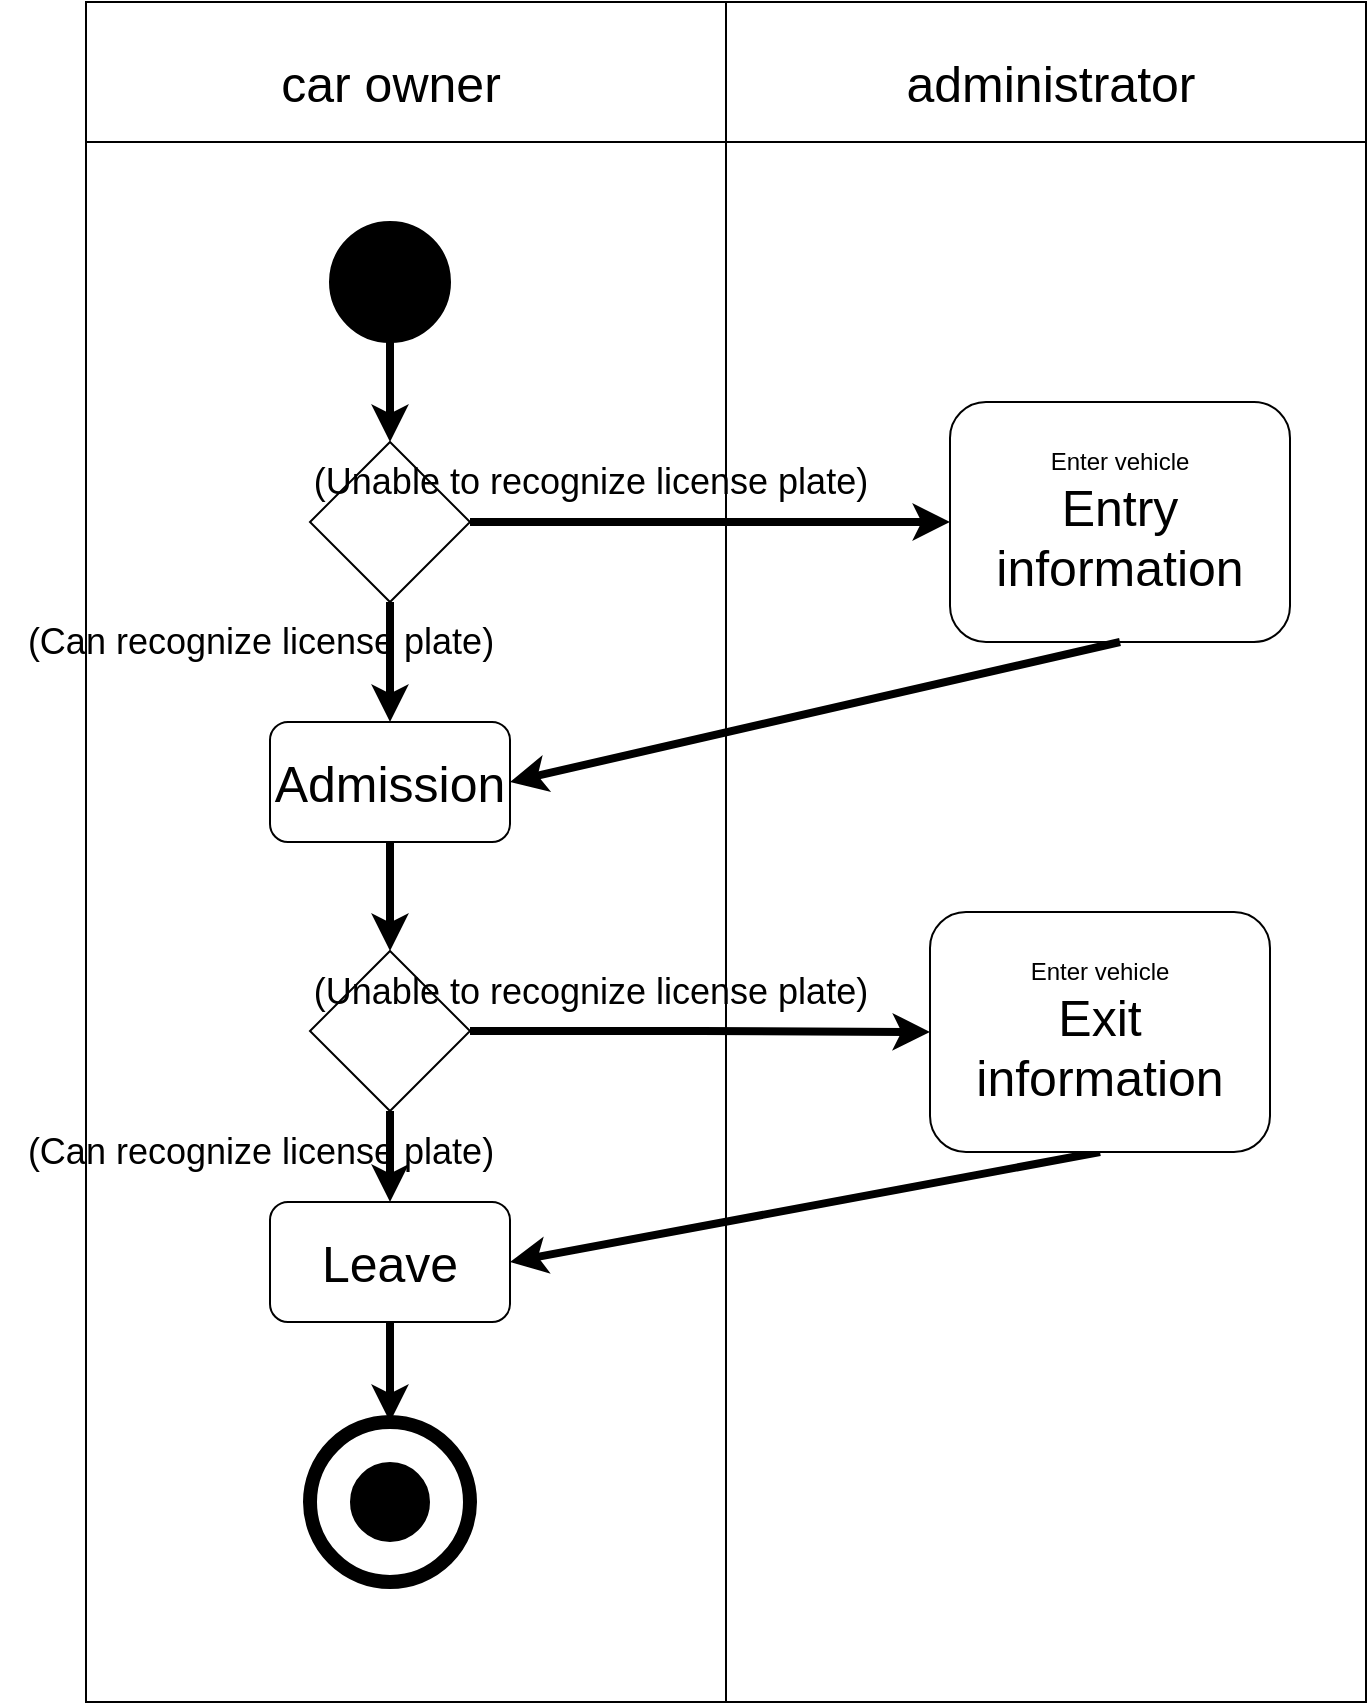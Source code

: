 <mxfile version="22.1.16" type="device">
  <diagram name="第 1 页" id="hf_xCSnUC5tjn7hEkI6W">
    <mxGraphModel dx="1016" dy="565" grid="1" gridSize="10" guides="1" tooltips="1" connect="1" arrows="1" fold="1" page="1" pageScale="1" pageWidth="827" pageHeight="1169" math="0" shadow="0">
      <root>
        <mxCell id="0" />
        <mxCell id="1" parent="0" />
        <mxCell id="HJFbT3N5DJUNsUuXBN4t-11" value="" style="shape=internalStorage;whiteSpace=wrap;html=1;backgroundOutline=1;dx=320;dy=70;fontStyle=1" parent="1" vertex="1">
          <mxGeometry x="78" y="70" width="640" height="850" as="geometry" />
        </mxCell>
        <mxCell id="HJFbT3N5DJUNsUuXBN4t-31" style="edgeStyle=orthogonalEdgeStyle;rounded=0;orthogonalLoop=1;jettySize=auto;html=1;exitX=0.5;exitY=1;exitDx=0;exitDy=0;entryX=0.5;entryY=0;entryDx=0;entryDy=0;strokeWidth=4;" parent="1" source="HJFbT3N5DJUNsUuXBN4t-12" target="HJFbT3N5DJUNsUuXBN4t-13" edge="1">
          <mxGeometry relative="1" as="geometry" />
        </mxCell>
        <mxCell id="HJFbT3N5DJUNsUuXBN4t-12" value="" style="ellipse;whiteSpace=wrap;html=1;aspect=fixed;fillColor=#000000;" parent="1" vertex="1">
          <mxGeometry x="200" y="180" width="60" height="60" as="geometry" />
        </mxCell>
        <mxCell id="HJFbT3N5DJUNsUuXBN4t-32" style="edgeStyle=orthogonalEdgeStyle;rounded=0;orthogonalLoop=1;jettySize=auto;html=1;exitX=0.5;exitY=1;exitDx=0;exitDy=0;entryX=0.5;entryY=0;entryDx=0;entryDy=0;strokeWidth=4;" parent="1" source="HJFbT3N5DJUNsUuXBN4t-13" target="HJFbT3N5DJUNsUuXBN4t-14" edge="1">
          <mxGeometry relative="1" as="geometry" />
        </mxCell>
        <mxCell id="HJFbT3N5DJUNsUuXBN4t-39" style="edgeStyle=orthogonalEdgeStyle;rounded=0;orthogonalLoop=1;jettySize=auto;html=1;exitX=1;exitY=0.5;exitDx=0;exitDy=0;entryX=0;entryY=0.5;entryDx=0;entryDy=0;strokeWidth=4;" parent="1" source="HJFbT3N5DJUNsUuXBN4t-13" target="HJFbT3N5DJUNsUuXBN4t-37" edge="1">
          <mxGeometry relative="1" as="geometry" />
        </mxCell>
        <mxCell id="HJFbT3N5DJUNsUuXBN4t-13" value="" style="rhombus;whiteSpace=wrap;html=1;" parent="1" vertex="1">
          <mxGeometry x="190" y="290" width="80" height="80" as="geometry" />
        </mxCell>
        <mxCell id="HJFbT3N5DJUNsUuXBN4t-33" style="edgeStyle=orthogonalEdgeStyle;rounded=0;orthogonalLoop=1;jettySize=auto;html=1;exitX=0.5;exitY=1;exitDx=0;exitDy=0;entryX=0.5;entryY=0;entryDx=0;entryDy=0;strokeWidth=4;" parent="1" source="HJFbT3N5DJUNsUuXBN4t-14" target="HJFbT3N5DJUNsUuXBN4t-15" edge="1">
          <mxGeometry relative="1" as="geometry" />
        </mxCell>
        <mxCell id="HJFbT3N5DJUNsUuXBN4t-14" value="&lt;font style=&quot;font-size: 25px;&quot;&gt;Admission&lt;/font&gt;" style="rounded=1;whiteSpace=wrap;html=1;" parent="1" vertex="1">
          <mxGeometry x="170" y="430" width="120" height="60" as="geometry" />
        </mxCell>
        <mxCell id="HJFbT3N5DJUNsUuXBN4t-34" style="edgeStyle=orthogonalEdgeStyle;rounded=0;orthogonalLoop=1;jettySize=auto;html=1;exitX=0.5;exitY=1;exitDx=0;exitDy=0;entryX=0.5;entryY=0;entryDx=0;entryDy=0;strokeWidth=4;" parent="1" source="HJFbT3N5DJUNsUuXBN4t-15" target="HJFbT3N5DJUNsUuXBN4t-17" edge="1">
          <mxGeometry relative="1" as="geometry" />
        </mxCell>
        <mxCell id="HJFbT3N5DJUNsUuXBN4t-42" style="edgeStyle=orthogonalEdgeStyle;rounded=0;orthogonalLoop=1;jettySize=auto;html=1;exitX=1;exitY=0.5;exitDx=0;exitDy=0;entryX=0;entryY=0.5;entryDx=0;entryDy=0;strokeWidth=4;" parent="1" source="HJFbT3N5DJUNsUuXBN4t-15" target="HJFbT3N5DJUNsUuXBN4t-45" edge="1">
          <mxGeometry relative="1" as="geometry">
            <mxPoint x="500" y="562.5" as="targetPoint" />
          </mxGeometry>
        </mxCell>
        <mxCell id="HJFbT3N5DJUNsUuXBN4t-15" value="" style="rhombus;whiteSpace=wrap;html=1;" parent="1" vertex="1">
          <mxGeometry x="190" y="544.5" width="80" height="80" as="geometry" />
        </mxCell>
        <mxCell id="HJFbT3N5DJUNsUuXBN4t-17" value="&lt;font style=&quot;font-size: 25px;&quot;&gt;Leave&lt;/font&gt;" style="rounded=1;whiteSpace=wrap;html=1;" parent="1" vertex="1">
          <mxGeometry x="170" y="670" width="120" height="60" as="geometry" />
        </mxCell>
        <mxCell id="HJFbT3N5DJUNsUuXBN4t-26" value="" style="group" parent="1" connectable="0" vertex="1">
          <mxGeometry x="190" y="780" width="80" height="80" as="geometry" />
        </mxCell>
        <mxCell id="HJFbT3N5DJUNsUuXBN4t-21" value="" style="verticalLabelPosition=bottom;verticalAlign=top;html=1;shape=mxgraph.flowchart.on-page_reference;strokeWidth=7;container=0;" parent="HJFbT3N5DJUNsUuXBN4t-26" vertex="1">
          <mxGeometry width="80" height="80" as="geometry" />
        </mxCell>
        <mxCell id="HJFbT3N5DJUNsUuXBN4t-22" value="" style="verticalLabelPosition=bottom;verticalAlign=top;html=1;shape=mxgraph.flowchart.on-page_reference;fillColor=#000000;container=0;strokeWidth=10;" parent="HJFbT3N5DJUNsUuXBN4t-26" vertex="1">
          <mxGeometry x="25" y="25" width="30" height="30" as="geometry" />
        </mxCell>
        <mxCell id="HJFbT3N5DJUNsUuXBN4t-36" style="edgeStyle=orthogonalEdgeStyle;rounded=0;orthogonalLoop=1;jettySize=auto;html=1;exitX=0.5;exitY=1;exitDx=0;exitDy=0;entryX=0.5;entryY=0;entryDx=0;entryDy=0;entryPerimeter=0;strokeWidth=4;" parent="1" source="HJFbT3N5DJUNsUuXBN4t-17" target="HJFbT3N5DJUNsUuXBN4t-21" edge="1">
          <mxGeometry relative="1" as="geometry" />
        </mxCell>
        <mxCell id="HJFbT3N5DJUNsUuXBN4t-37" value="&lt;div&gt;Enter vehicle&lt;/div&gt;&lt;div&gt;&lt;span style=&quot;font-size: 25px;&quot;&gt;Entry information&lt;/span&gt;&lt;/div&gt;" style="rounded=1;whiteSpace=wrap;html=1;" parent="1" vertex="1">
          <mxGeometry x="510" y="270" width="170" height="120" as="geometry" />
        </mxCell>
        <mxCell id="HJFbT3N5DJUNsUuXBN4t-41" value="" style="endArrow=classic;html=1;rounded=0;entryX=1;entryY=0.5;entryDx=0;entryDy=0;exitX=0.5;exitY=1;exitDx=0;exitDy=0;strokeWidth=4;" parent="1" source="HJFbT3N5DJUNsUuXBN4t-37" edge="1">
          <mxGeometry width="50" height="50" relative="1" as="geometry">
            <mxPoint x="585" y="390" as="sourcePoint" />
            <mxPoint x="290" y="460" as="targetPoint" />
          </mxGeometry>
        </mxCell>
        <mxCell id="HJFbT3N5DJUNsUuXBN4t-43" value="" style="endArrow=classic;html=1;rounded=0;entryX=1;entryY=0.5;entryDx=0;entryDy=0;exitX=0.5;exitY=1;exitDx=0;exitDy=0;strokeWidth=4;" parent="1" source="HJFbT3N5DJUNsUuXBN4t-45" target="HJFbT3N5DJUNsUuXBN4t-17" edge="1">
          <mxGeometry width="50" height="50" relative="1" as="geometry">
            <mxPoint x="575" y="615" as="sourcePoint" />
            <mxPoint x="290" y="700" as="targetPoint" />
          </mxGeometry>
        </mxCell>
        <mxCell id="HJFbT3N5DJUNsUuXBN4t-46" value="" style="endArrow=classic;html=1;rounded=0;entryX=1;entryY=0.5;entryDx=0;entryDy=0;exitX=0.5;exitY=1;exitDx=0;exitDy=0;strokeWidth=4;" parent="1" target="HJFbT3N5DJUNsUuXBN4t-45" edge="1">
          <mxGeometry width="50" height="50" relative="1" as="geometry">
            <mxPoint x="575" y="615" as="sourcePoint" />
            <mxPoint x="290" y="700" as="targetPoint" />
          </mxGeometry>
        </mxCell>
        <mxCell id="HJFbT3N5DJUNsUuXBN4t-45" value="&lt;div&gt;Enter vehicle&lt;/div&gt;&lt;div&gt;&lt;span style=&quot;font-size: 25px;&quot;&gt;Exit information&lt;/span&gt;&lt;/div&gt;" style="rounded=1;whiteSpace=wrap;html=1;" parent="1" vertex="1">
          <mxGeometry x="500" y="525" width="170" height="120" as="geometry" />
        </mxCell>
        <mxCell id="HJFbT3N5DJUNsUuXBN4t-47" value="car owner" style="text;html=1;align=center;verticalAlign=middle;resizable=0;points=[];autosize=1;strokeColor=none;fillColor=none;fontSize=25;" parent="1" vertex="1">
          <mxGeometry x="165" y="90" width="130" height="40" as="geometry" />
        </mxCell>
        <mxCell id="HJFbT3N5DJUNsUuXBN4t-48" value="administrator" style="text;html=1;align=center;verticalAlign=middle;resizable=0;points=[];autosize=1;strokeColor=none;fillColor=none;fontSize=25;" parent="1" vertex="1">
          <mxGeometry x="475" y="90" width="170" height="40" as="geometry" />
        </mxCell>
        <mxCell id="HJFbT3N5DJUNsUuXBN4t-49" value="(Unable to recognize license plate)" style="text;html=1;align=center;verticalAlign=middle;resizable=0;points=[];autosize=1;strokeColor=none;fillColor=none;fontSize=18;" parent="1" vertex="1">
          <mxGeometry x="180" y="290" width="300" height="40" as="geometry" />
        </mxCell>
        <mxCell id="HJFbT3N5DJUNsUuXBN4t-50" value="(Can recognize license plate)" style="text;html=1;align=center;verticalAlign=middle;resizable=0;points=[];autosize=1;strokeColor=none;fillColor=none;fontSize=18;" parent="1" vertex="1">
          <mxGeometry x="35" y="370" width="260" height="40" as="geometry" />
        </mxCell>
        <mxCell id="HJFbT3N5DJUNsUuXBN4t-51" value="(Can recognize license plate)" style="text;html=1;align=center;verticalAlign=middle;resizable=0;points=[];autosize=1;strokeColor=none;fillColor=none;fontSize=18;" parent="1" vertex="1">
          <mxGeometry x="35" y="624.5" width="260" height="40" as="geometry" />
        </mxCell>
        <mxCell id="HJFbT3N5DJUNsUuXBN4t-52" value="(Unable to recognize license plate)" style="text;html=1;align=center;verticalAlign=middle;resizable=0;points=[];autosize=1;strokeColor=none;fillColor=none;fontSize=18;" parent="1" vertex="1">
          <mxGeometry x="180" y="545" width="300" height="40" as="geometry" />
        </mxCell>
      </root>
    </mxGraphModel>
  </diagram>
</mxfile>

